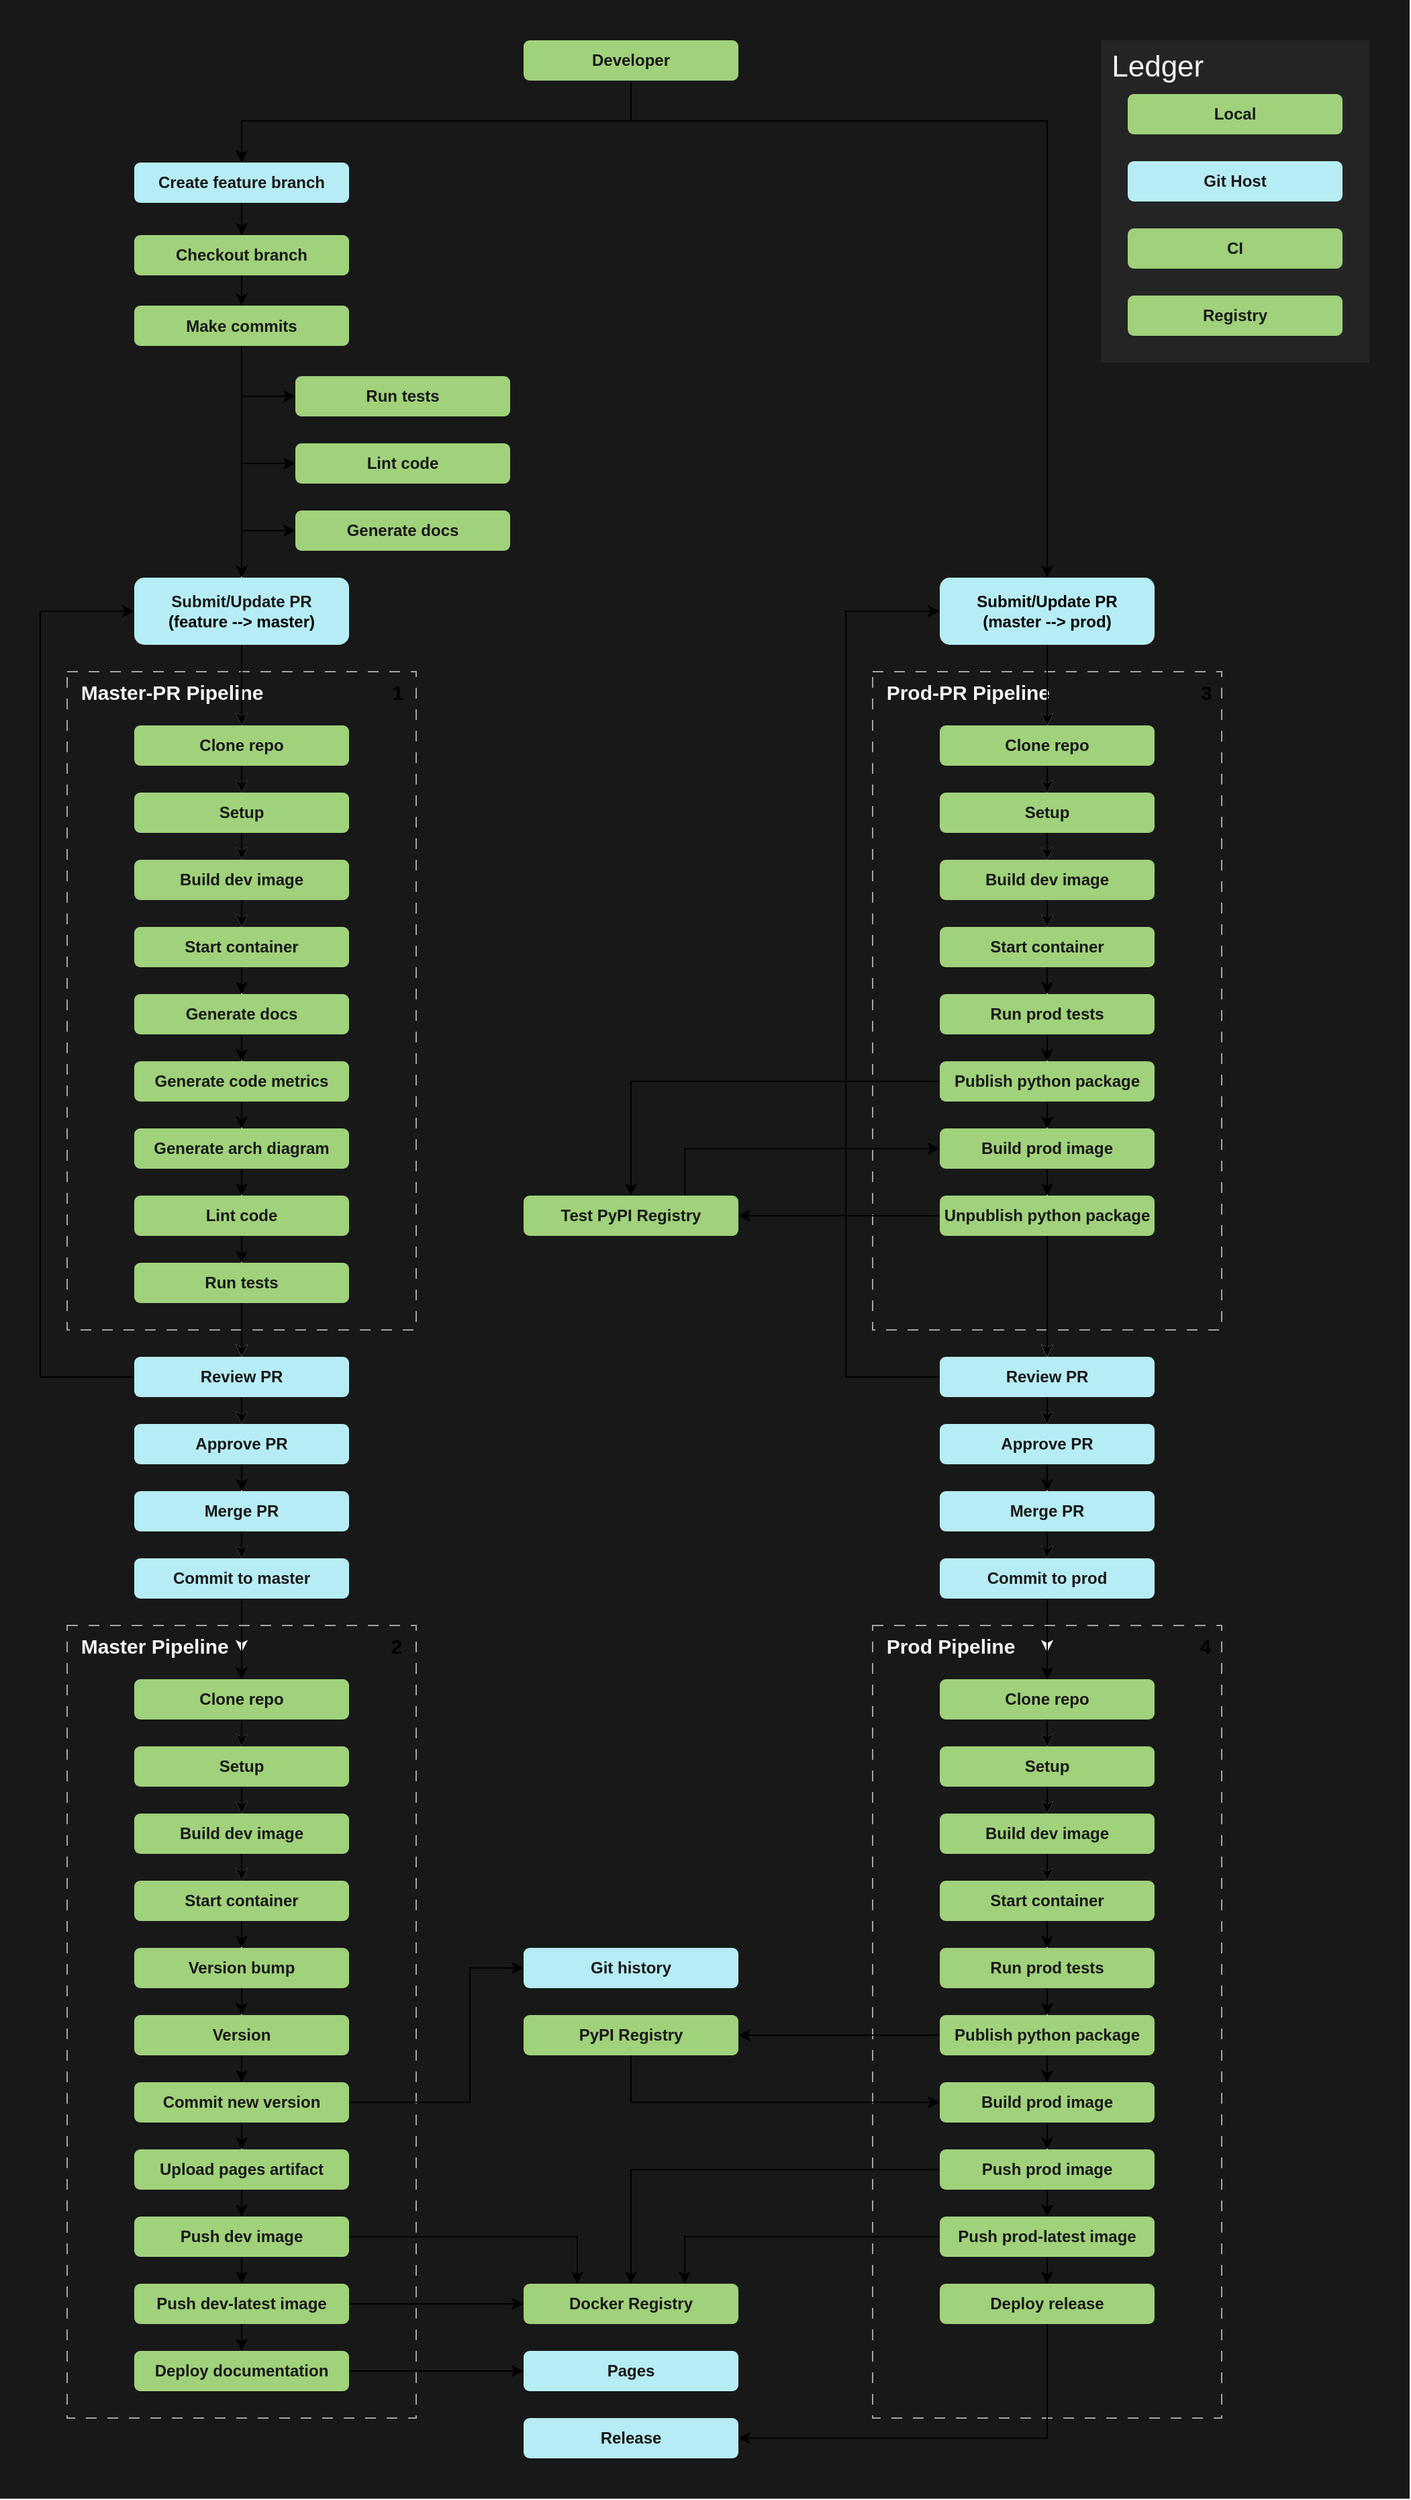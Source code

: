 <mxfile>
    <diagram id="yu_-T-Nv_9ZeTJxV-tZ1" name="CI">
        <mxGraphModel dx="1134" dy="3327" grid="1" gridSize="10" guides="1" tooltips="1" connect="1" arrows="1" fold="1" page="1" pageScale="1" pageWidth="850" pageHeight="1100" math="0" shadow="0">
            <root>
                <mxCell id="0"/>
                <mxCell id="elJny6PjDvqjJBfrdGJf-236" value="bg" style="locked=1;" parent="0"/>
                <mxCell id="elJny6PjDvqjJBfrdGJf-238" value="" style="rounded=0;whiteSpace=wrap;html=1;strokeColor=none;fillColor=light-dark(#181818,#181818);fontColor=#f4f4f4;align=left;verticalAlign=top;" parent="elJny6PjDvqjJBfrdGJf-236" vertex="1">
                    <mxGeometry x="170" y="-1180" width="1050" height="1860" as="geometry"/>
                </mxCell>
                <mxCell id="302" value="&lt;font style=&quot;font-size: 22px;&quot;&gt;&amp;nbsp;Ledger&lt;/font&gt;" style="rounded=0;whiteSpace=wrap;html=1;strokeColor=none;fillColor=light-dark(#242424,#343434);fontColor=light-dark(#F4F4F4,#A4A4A4);align=left;verticalAlign=top;" parent="elJny6PjDvqjJBfrdGJf-236" vertex="1">
                    <mxGeometry x="990" y="-1150" width="200" height="240" as="geometry"/>
                </mxCell>
                <mxCell id="1" value="fg" style="" parent="0"/>
                <mxCell id="304" value="&amp;nbsp; Master-PR Pipeline&amp;nbsp; &amp;nbsp; &amp;nbsp; &amp;nbsp; &amp;nbsp; &amp;nbsp; &amp;nbsp; &amp;nbsp; &amp;nbsp; &amp;nbsp; &amp;nbsp; &amp;nbsp;&lt;font style=&quot;color: light-dark(rgb(0, 0, 0), rgb(244, 244, 244));&quot;&gt;1&lt;/font&gt;" style="rounded=0;whiteSpace=wrap;html=1;fillColor=none;strokeColor=light-dark(#A4A4A4,#93B6E6);fontColor=light-dark(#F4F4F4,#93B6E6);fontStyle=1;dashed=1;dashPattern=8 8;align=left;verticalAlign=top;fontSize=15;" parent="1" vertex="1">
                    <mxGeometry x="220" y="-680" width="260" height="490" as="geometry"/>
                </mxCell>
                <mxCell id="224" style="edgeStyle=none;html=1;entryX=0.5;entryY=0;entryDx=0;entryDy=0;rounded=0;strokeColor=#F4F4F4;" parent="1" target="168" edge="1">
                    <mxGeometry relative="1" as="geometry">
                        <Array as="points">
                            <mxPoint x="350" y="-727"/>
                        </Array>
                        <mxPoint x="350" y="-862.5" as="sourcePoint"/>
                    </mxGeometry>
                </mxCell>
                <mxCell id="240" style="edgeStyle=none;html=1;entryX=0.5;entryY=0;entryDx=0;entryDy=0;strokeColor=#F4F4F4;exitX=0.5;exitY=1;exitDx=0;exitDy=0;" parent="1" source="317" edge="1">
                    <mxGeometry relative="1" as="geometry">
                        <mxPoint x="350" y="-590" as="targetPoint"/>
                    </mxGeometry>
                </mxCell>
                <mxCell id="374" style="edgeStyle=none;html=1;strokeColor=#F4F4F4;" parent="1" source="168" target="317" edge="1">
                    <mxGeometry relative="1" as="geometry"/>
                </mxCell>
                <mxCell id="iWyU8WZVK32kwLWzj7U2-400" style="edgeStyle=none;html=1;entryX=0.5;entryY=0;entryDx=0;entryDy=0;" edge="1" parent="1" source="168" target="317">
                    <mxGeometry relative="1" as="geometry"/>
                </mxCell>
                <mxCell id="168" value="Submit/Update PR&lt;div&gt;&lt;font style=&quot;color: light-dark(rgb(0, 0, 0), rgb(24, 24, 24));&quot;&gt;(feature --&amp;gt; master)&lt;/font&gt;&lt;/div&gt;" style="rounded=1;whiteSpace=wrap;html=1;fillColor=light-dark(#B6ECF3,#B6ECF3);strokeColor=none;fontColor=light-dark(#181818,#181818);fontStyle=1" parent="1" vertex="1">
                    <mxGeometry x="270" y="-750" width="160" height="50" as="geometry"/>
                </mxCell>
                <mxCell id="255" style="edgeStyle=none;rounded=0;html=1;strokeColor=#F4F4F4;exitX=0.5;exitY=1;exitDx=0;exitDy=0;" parent="1" source="376" edge="1">
                    <mxGeometry relative="1" as="geometry">
                        <mxPoint x="350" y="50" as="targetPoint"/>
                    </mxGeometry>
                </mxCell>
                <mxCell id="377" style="edgeStyle=none;html=1;entryX=0.5;entryY=0;entryDx=0;entryDy=0;strokeColor=#f4f4f4;" parent="1" source="169" target="376" edge="1">
                    <mxGeometry relative="1" as="geometry"/>
                </mxCell>
                <mxCell id="169" value="Approve PR" style="rounded=1;whiteSpace=wrap;html=1;fillColor=light-dark(#B6ECF3,#B6ECF3);strokeColor=none;fontColor=light-dark(#181818,#181818);fontStyle=1" parent="1" vertex="1">
                    <mxGeometry x="270" y="-120" width="160" height="30" as="geometry"/>
                </mxCell>
                <mxCell id="319" style="edgeStyle=none;html=1;entryX=0.5;entryY=0;entryDx=0;entryDy=0;strokeColor=#f4f4f4;" parent="1" edge="1">
                    <mxGeometry relative="1" as="geometry">
                        <mxPoint x="350" y="-560" as="sourcePoint"/>
                        <mxPoint x="350" y="-540" as="targetPoint"/>
                    </mxGeometry>
                </mxCell>
                <mxCell id="335" style="edgeStyle=none;rounded=0;html=1;entryX=0.5;entryY=0;entryDx=0;entryDy=0;strokeColor=#f4f4f4;" parent="1" source="iWyU8WZVK32kwLWzj7U2-394" target="219" edge="1">
                    <mxGeometry relative="1" as="geometry">
                        <Array as="points"/>
                        <mxPoint x="530" y="-350" as="sourcePoint"/>
                    </mxGeometry>
                </mxCell>
                <mxCell id="333" style="edgeStyle=none;rounded=0;html=1;entryX=0.5;entryY=0;entryDx=0;entryDy=0;strokeColor=#f4f4f4;" parent="1" target="219" edge="1">
                    <mxGeometry relative="1" as="geometry">
                        <mxPoint x="350" y="-350" as="sourcePoint"/>
                    </mxGeometry>
                </mxCell>
                <mxCell id="222" style="edgeStyle=none;rounded=0;html=1;entryX=0.5;entryY=0;entryDx=0;entryDy=0;fontColor=#f4f4f4;strokeColor=#F4F4F4;exitX=0.5;exitY=1;exitDx=0;exitDy=0;" parent="1" source="219" target="169" edge="1">
                    <mxGeometry relative="1" as="geometry">
                        <mxPoint x="350" y="-40" as="sourcePoint"/>
                    </mxGeometry>
                </mxCell>
                <mxCell id="iWyU8WZVK32kwLWzj7U2-410" style="edgeStyle=none;html=1;" edge="1" parent="1" source="219" target="169">
                    <mxGeometry relative="1" as="geometry"/>
                </mxCell>
                <mxCell id="iWyU8WZVK32kwLWzj7U2-411" style="edgeStyle=none;html=1;entryX=0;entryY=0.5;entryDx=0;entryDy=0;rounded=0;curved=0;" edge="1" parent="1" source="219" target="168">
                    <mxGeometry relative="1" as="geometry">
                        <Array as="points">
                            <mxPoint x="200" y="-155"/>
                            <mxPoint x="200" y="-725"/>
                        </Array>
                    </mxGeometry>
                </mxCell>
                <mxCell id="219" value="Review PR" style="rounded=1;whiteSpace=wrap;html=1;fillColor=light-dark(#B6ECF3,#B6ECF3);strokeColor=none;fontColor=light-dark(#181818,#181818);fontStyle=1" parent="1" vertex="1">
                    <mxGeometry x="270" y="-170" width="160" height="30" as="geometry"/>
                </mxCell>
                <mxCell id="iWyU8WZVK32kwLWzj7U2-401" style="edgeStyle=none;html=1;" edge="1" parent="1" source="317" target="iWyU8WZVK32kwLWzj7U2-389">
                    <mxGeometry relative="1" as="geometry"/>
                </mxCell>
                <mxCell id="317" value="Clone repo" style="rounded=1;whiteSpace=wrap;html=1;fillColor=light-dark(#A0D17B,#A0D17B);strokeColor=none;fontColor=light-dark(#181818,#181818);fontStyle=1" parent="1" vertex="1">
                    <mxGeometry x="270" y="-640" width="160" height="30" as="geometry"/>
                </mxCell>
                <mxCell id="323" style="edgeStyle=none;html=1;entryX=0.5;entryY=0;entryDx=0;entryDy=0;exitX=0.5;exitY=1;exitDx=0;exitDy=0;strokeColor=#f4f4f4;" parent="1" edge="1">
                    <mxGeometry relative="1" as="geometry">
                        <mxPoint x="350" y="-470" as="sourcePoint"/>
                        <mxPoint x="350" y="-430" as="targetPoint"/>
                    </mxGeometry>
                </mxCell>
                <mxCell id="325" style="edgeStyle=none;html=1;entryX=0.5;entryY=0;entryDx=0;entryDy=0;strokeColor=#f4f4f4;" parent="1" edge="1">
                    <mxGeometry relative="1" as="geometry">
                        <mxPoint x="350" y="-510" as="sourcePoint"/>
                        <mxPoint x="350" y="-490" as="targetPoint"/>
                    </mxGeometry>
                </mxCell>
                <mxCell id="329" style="edgeStyle=none;rounded=0;html=1;entryX=0.5;entryY=0;entryDx=0;entryDy=0;strokeColor=#f4f4f4;" parent="1" edge="1">
                    <mxGeometry relative="1" as="geometry">
                        <mxPoint x="350" y="-400" as="sourcePoint"/>
                        <mxPoint x="350" y="-380" as="targetPoint"/>
                    </mxGeometry>
                </mxCell>
                <mxCell id="iWyU8WZVK32kwLWzj7U2-442" style="edgeStyle=none;html=1;" edge="1" parent="1" source="376" target="iWyU8WZVK32kwLWzj7U2-422">
                    <mxGeometry relative="1" as="geometry"/>
                </mxCell>
                <mxCell id="376" value="Commit to master" style="rounded=1;whiteSpace=wrap;html=1;fillColor=light-dark(#B6ECF3,#B6ECF3);strokeColor=none;fontColor=light-dark(#181818,#181818);fontStyle=1" parent="1" vertex="1">
                    <mxGeometry x="270" y="-20" width="160" height="30" as="geometry"/>
                </mxCell>
                <mxCell id="iWyU8WZVK32kwLWzj7U2-402" style="edgeStyle=none;html=1;" edge="1" parent="1" source="iWyU8WZVK32kwLWzj7U2-389" target="iWyU8WZVK32kwLWzj7U2-390">
                    <mxGeometry relative="1" as="geometry"/>
                </mxCell>
                <mxCell id="iWyU8WZVK32kwLWzj7U2-389" value="Setup" style="rounded=1;whiteSpace=wrap;html=1;fillColor=light-dark(#A0D17B,#A0D17B);strokeColor=none;fontColor=light-dark(#181818,#181818);fontStyle=1" vertex="1" parent="1">
                    <mxGeometry x="270" y="-590" width="160" height="30" as="geometry"/>
                </mxCell>
                <mxCell id="iWyU8WZVK32kwLWzj7U2-403" style="edgeStyle=none;html=1;entryX=0.5;entryY=0;entryDx=0;entryDy=0;" edge="1" parent="1" source="iWyU8WZVK32kwLWzj7U2-390" target="iWyU8WZVK32kwLWzj7U2-391">
                    <mxGeometry relative="1" as="geometry"/>
                </mxCell>
                <mxCell id="iWyU8WZVK32kwLWzj7U2-390" value="Build dev image" style="rounded=1;whiteSpace=wrap;html=1;fillColor=light-dark(#A0D17B,#A0D17B);strokeColor=none;fontColor=light-dark(#181818,#181818);fontStyle=1" vertex="1" parent="1">
                    <mxGeometry x="270" y="-540" width="160" height="30" as="geometry"/>
                </mxCell>
                <mxCell id="iWyU8WZVK32kwLWzj7U2-404" style="edgeStyle=none;html=1;entryX=0.5;entryY=0;entryDx=0;entryDy=0;" edge="1" parent="1" source="iWyU8WZVK32kwLWzj7U2-391" target="iWyU8WZVK32kwLWzj7U2-392">
                    <mxGeometry relative="1" as="geometry"/>
                </mxCell>
                <mxCell id="iWyU8WZVK32kwLWzj7U2-391" value="Start container" style="rounded=1;whiteSpace=wrap;html=1;fillColor=light-dark(#A0D17B,#A0D17B);strokeColor=none;fontColor=light-dark(#181818,#181818);fontStyle=1" vertex="1" parent="1">
                    <mxGeometry x="270" y="-490" width="160" height="30" as="geometry"/>
                </mxCell>
                <mxCell id="iWyU8WZVK32kwLWzj7U2-405" style="edgeStyle=none;html=1;entryX=0.5;entryY=0;entryDx=0;entryDy=0;" edge="1" parent="1" source="iWyU8WZVK32kwLWzj7U2-392" target="iWyU8WZVK32kwLWzj7U2-393">
                    <mxGeometry relative="1" as="geometry"/>
                </mxCell>
                <mxCell id="iWyU8WZVK32kwLWzj7U2-392" value="Generate docs" style="rounded=1;whiteSpace=wrap;html=1;fillColor=light-dark(#A0D17B,#A0D17B);strokeColor=none;fontColor=light-dark(#181818,#181818);fontStyle=1" vertex="1" parent="1">
                    <mxGeometry x="270" y="-440" width="160" height="30" as="geometry"/>
                </mxCell>
                <mxCell id="iWyU8WZVK32kwLWzj7U2-406" style="edgeStyle=none;html=1;" edge="1" parent="1" source="iWyU8WZVK32kwLWzj7U2-393" target="iWyU8WZVK32kwLWzj7U2-394">
                    <mxGeometry relative="1" as="geometry"/>
                </mxCell>
                <mxCell id="iWyU8WZVK32kwLWzj7U2-393" value="Generate code metrics" style="rounded=1;whiteSpace=wrap;html=1;fillColor=light-dark(#A0D17B,#A0D17B);strokeColor=none;fontColor=light-dark(#181818,#181818);fontStyle=1" vertex="1" parent="1">
                    <mxGeometry x="270" y="-390" width="160" height="30" as="geometry"/>
                </mxCell>
                <mxCell id="iWyU8WZVK32kwLWzj7U2-395" value="" style="edgeStyle=none;rounded=0;html=1;entryX=0.5;entryY=0;entryDx=0;entryDy=0;strokeColor=#f4f4f4;" edge="1" parent="1" source="iWyU8WZVK32kwLWzj7U2-396" target="iWyU8WZVK32kwLWzj7U2-394">
                    <mxGeometry relative="1" as="geometry">
                        <Array as="points">
                            <mxPoint x="350" y="-330"/>
                        </Array>
                        <mxPoint x="530" y="-350" as="sourcePoint"/>
                        <mxPoint x="350" y="-280" as="targetPoint"/>
                    </mxGeometry>
                </mxCell>
                <mxCell id="iWyU8WZVK32kwLWzj7U2-407" style="edgeStyle=none;html=1;" edge="1" parent="1" source="iWyU8WZVK32kwLWzj7U2-394" target="iWyU8WZVK32kwLWzj7U2-396">
                    <mxGeometry relative="1" as="geometry"/>
                </mxCell>
                <mxCell id="iWyU8WZVK32kwLWzj7U2-394" value="Generate arch diagram" style="rounded=1;whiteSpace=wrap;html=1;fillColor=light-dark(#A0D17B,#A0D17B);strokeColor=none;fontColor=light-dark(#181818,#181818);fontStyle=1" vertex="1" parent="1">
                    <mxGeometry x="270" y="-340" width="160" height="30" as="geometry"/>
                </mxCell>
                <mxCell id="iWyU8WZVK32kwLWzj7U2-408" style="edgeStyle=none;html=1;" edge="1" parent="1" source="iWyU8WZVK32kwLWzj7U2-396" target="iWyU8WZVK32kwLWzj7U2-399">
                    <mxGeometry relative="1" as="geometry"/>
                </mxCell>
                <mxCell id="iWyU8WZVK32kwLWzj7U2-396" value="Lint code" style="rounded=1;whiteSpace=wrap;html=1;fillColor=light-dark(#A0D17B,#A0D17B);strokeColor=none;fontColor=light-dark(#181818,#181818);fontStyle=1" vertex="1" parent="1">
                    <mxGeometry x="270" y="-290" width="160" height="30" as="geometry"/>
                </mxCell>
                <mxCell id="iWyU8WZVK32kwLWzj7U2-409" style="edgeStyle=none;html=1;entryX=0.5;entryY=0;entryDx=0;entryDy=0;" edge="1" parent="1" source="iWyU8WZVK32kwLWzj7U2-399" target="219">
                    <mxGeometry relative="1" as="geometry"/>
                </mxCell>
                <mxCell id="iWyU8WZVK32kwLWzj7U2-399" value="Run tests" style="rounded=1;whiteSpace=wrap;html=1;fillColor=light-dark(#A0D17B,#A0D17B);strokeColor=none;fontColor=light-dark(#181818,#181818);fontStyle=1" vertex="1" parent="1">
                    <mxGeometry x="270" y="-240" width="160" height="30" as="geometry"/>
                </mxCell>
                <mxCell id="iWyU8WZVK32kwLWzj7U2-417" style="edgeStyle=none;html=1;" edge="1" parent="1" source="iWyU8WZVK32kwLWzj7U2-415" target="376">
                    <mxGeometry relative="1" as="geometry"/>
                </mxCell>
                <mxCell id="iWyU8WZVK32kwLWzj7U2-415" value="Merge PR" style="rounded=1;whiteSpace=wrap;html=1;fillColor=light-dark(#B6ECF3,#B6ECF3);strokeColor=none;fontColor=light-dark(#181818,#181818);fontStyle=1" vertex="1" parent="1">
                    <mxGeometry x="270" y="-70" width="160" height="30" as="geometry"/>
                </mxCell>
                <mxCell id="iWyU8WZVK32kwLWzj7U2-416" style="edgeStyle=none;html=1;" edge="1" parent="1" source="169">
                    <mxGeometry relative="1" as="geometry">
                        <mxPoint x="350" y="-70" as="targetPoint"/>
                    </mxGeometry>
                </mxCell>
                <mxCell id="iWyU8WZVK32kwLWzj7U2-418" value="&amp;nbsp; Master Pipeline&amp;nbsp; &amp;nbsp; &amp;nbsp; &amp;nbsp; &amp;nbsp; &amp;nbsp; &amp;nbsp; &amp;nbsp; &amp;nbsp; &amp;nbsp; &amp;nbsp; &amp;nbsp; &amp;nbsp; &amp;nbsp; &amp;nbsp;&lt;font style=&quot;color: light-dark(rgb(0, 0, 0), rgb(244, 244, 244));&quot;&gt;2&lt;/font&gt;" style="rounded=0;whiteSpace=wrap;html=1;fillColor=none;strokeColor=light-dark(#A4A4A4,#93B6E6);fontColor=light-dark(#F4F4F4,#93B6E6);fontStyle=1;dashed=1;dashPattern=8 8;align=left;verticalAlign=top;fontSize=15;" vertex="1" parent="1">
                    <mxGeometry x="220" y="30" width="260" height="590" as="geometry"/>
                </mxCell>
                <mxCell id="iWyU8WZVK32kwLWzj7U2-419" style="edgeStyle=none;html=1;entryX=0.5;entryY=0;entryDx=0;entryDy=0;strokeColor=#F4F4F4;exitX=0.5;exitY=1;exitDx=0;exitDy=0;" edge="1" parent="1" source="iWyU8WZVK32kwLWzj7U2-422">
                    <mxGeometry relative="1" as="geometry">
                        <mxPoint x="350" y="120" as="targetPoint"/>
                    </mxGeometry>
                </mxCell>
                <mxCell id="iWyU8WZVK32kwLWzj7U2-420" style="edgeStyle=none;html=1;entryX=0.5;entryY=0;entryDx=0;entryDy=0;strokeColor=#f4f4f4;" edge="1" parent="1">
                    <mxGeometry relative="1" as="geometry">
                        <mxPoint x="350" y="150" as="sourcePoint"/>
                        <mxPoint x="350" y="170" as="targetPoint"/>
                    </mxGeometry>
                </mxCell>
                <mxCell id="iWyU8WZVK32kwLWzj7U2-421" style="edgeStyle=none;html=1;" edge="1" parent="1" source="iWyU8WZVK32kwLWzj7U2-422" target="iWyU8WZVK32kwLWzj7U2-427">
                    <mxGeometry relative="1" as="geometry"/>
                </mxCell>
                <mxCell id="iWyU8WZVK32kwLWzj7U2-422" value="Clone repo" style="rounded=1;whiteSpace=wrap;html=1;fillColor=light-dark(#A0D17B,#A0D17B);strokeColor=none;fontColor=light-dark(#181818,#181818);fontStyle=1" vertex="1" parent="1">
                    <mxGeometry x="270" y="70" width="160" height="30" as="geometry"/>
                </mxCell>
                <mxCell id="iWyU8WZVK32kwLWzj7U2-423" style="edgeStyle=none;html=1;entryX=0.5;entryY=0;entryDx=0;entryDy=0;exitX=0.5;exitY=1;exitDx=0;exitDy=0;strokeColor=#f4f4f4;" edge="1" parent="1">
                    <mxGeometry relative="1" as="geometry">
                        <mxPoint x="350" y="240" as="sourcePoint"/>
                        <mxPoint x="350" y="280" as="targetPoint"/>
                    </mxGeometry>
                </mxCell>
                <mxCell id="iWyU8WZVK32kwLWzj7U2-424" style="edgeStyle=none;html=1;entryX=0.5;entryY=0;entryDx=0;entryDy=0;strokeColor=#f4f4f4;" edge="1" parent="1">
                    <mxGeometry relative="1" as="geometry">
                        <mxPoint x="350" y="200" as="sourcePoint"/>
                        <mxPoint x="350" y="220" as="targetPoint"/>
                    </mxGeometry>
                </mxCell>
                <mxCell id="iWyU8WZVK32kwLWzj7U2-425" style="edgeStyle=none;rounded=0;html=1;entryX=0.5;entryY=0;entryDx=0;entryDy=0;strokeColor=#f4f4f4;" edge="1" parent="1">
                    <mxGeometry relative="1" as="geometry">
                        <mxPoint x="350" y="310" as="sourcePoint"/>
                        <mxPoint x="350" y="330" as="targetPoint"/>
                    </mxGeometry>
                </mxCell>
                <mxCell id="iWyU8WZVK32kwLWzj7U2-426" style="edgeStyle=none;html=1;" edge="1" parent="1" source="iWyU8WZVK32kwLWzj7U2-427" target="iWyU8WZVK32kwLWzj7U2-429">
                    <mxGeometry relative="1" as="geometry"/>
                </mxCell>
                <mxCell id="iWyU8WZVK32kwLWzj7U2-427" value="Setup" style="rounded=1;whiteSpace=wrap;html=1;fillColor=light-dark(#A0D17B,#A0D17B);strokeColor=none;fontColor=light-dark(#181818,#181818);fontStyle=1" vertex="1" parent="1">
                    <mxGeometry x="270" y="120" width="160" height="30" as="geometry"/>
                </mxCell>
                <mxCell id="iWyU8WZVK32kwLWzj7U2-428" style="edgeStyle=none;html=1;entryX=0.5;entryY=0;entryDx=0;entryDy=0;" edge="1" parent="1" source="iWyU8WZVK32kwLWzj7U2-429" target="iWyU8WZVK32kwLWzj7U2-431">
                    <mxGeometry relative="1" as="geometry"/>
                </mxCell>
                <mxCell id="iWyU8WZVK32kwLWzj7U2-429" value="Build dev image" style="rounded=1;whiteSpace=wrap;html=1;fillColor=light-dark(#A0D17B,#A0D17B);strokeColor=none;fontColor=light-dark(#181818,#181818);fontStyle=1" vertex="1" parent="1">
                    <mxGeometry x="270" y="170" width="160" height="30" as="geometry"/>
                </mxCell>
                <mxCell id="iWyU8WZVK32kwLWzj7U2-430" style="edgeStyle=none;html=1;entryX=0.5;entryY=0;entryDx=0;entryDy=0;" edge="1" parent="1" source="iWyU8WZVK32kwLWzj7U2-431" target="iWyU8WZVK32kwLWzj7U2-433">
                    <mxGeometry relative="1" as="geometry"/>
                </mxCell>
                <mxCell id="iWyU8WZVK32kwLWzj7U2-431" value="Start container" style="rounded=1;whiteSpace=wrap;html=1;fillColor=light-dark(#A0D17B,#A0D17B);strokeColor=none;fontColor=light-dark(#181818,#181818);fontStyle=1" vertex="1" parent="1">
                    <mxGeometry x="270" y="220" width="160" height="30" as="geometry"/>
                </mxCell>
                <mxCell id="iWyU8WZVK32kwLWzj7U2-432" style="edgeStyle=none;html=1;entryX=0.5;entryY=0;entryDx=0;entryDy=0;" edge="1" parent="1" source="iWyU8WZVK32kwLWzj7U2-433" target="iWyU8WZVK32kwLWzj7U2-435">
                    <mxGeometry relative="1" as="geometry"/>
                </mxCell>
                <mxCell id="iWyU8WZVK32kwLWzj7U2-433" value="Version bump" style="rounded=1;whiteSpace=wrap;html=1;fillColor=light-dark(#A0D17B,#A0D17B);strokeColor=none;fontColor=light-dark(#181818,#181818);fontStyle=1" vertex="1" parent="1">
                    <mxGeometry x="270" y="270" width="160" height="30" as="geometry"/>
                </mxCell>
                <mxCell id="iWyU8WZVK32kwLWzj7U2-434" style="edgeStyle=none;html=1;" edge="1" parent="1" source="iWyU8WZVK32kwLWzj7U2-435" target="iWyU8WZVK32kwLWzj7U2-438">
                    <mxGeometry relative="1" as="geometry"/>
                </mxCell>
                <mxCell id="iWyU8WZVK32kwLWzj7U2-435" value="Version" style="rounded=1;whiteSpace=wrap;html=1;fillColor=light-dark(#A0D17B,#A0D17B);strokeColor=none;fontColor=light-dark(#181818,#181818);fontStyle=1" vertex="1" parent="1">
                    <mxGeometry x="270" y="320" width="160" height="30" as="geometry"/>
                </mxCell>
                <mxCell id="iWyU8WZVK32kwLWzj7U2-436" value="" style="edgeStyle=none;rounded=0;html=1;entryX=0.5;entryY=0;entryDx=0;entryDy=0;strokeColor=#f4f4f4;" edge="1" parent="1" source="iWyU8WZVK32kwLWzj7U2-440" target="iWyU8WZVK32kwLWzj7U2-438">
                    <mxGeometry relative="1" as="geometry">
                        <Array as="points">
                            <mxPoint x="350" y="380"/>
                        </Array>
                        <mxPoint x="530" y="360" as="sourcePoint"/>
                        <mxPoint x="350" y="430" as="targetPoint"/>
                    </mxGeometry>
                </mxCell>
                <mxCell id="iWyU8WZVK32kwLWzj7U2-437" style="edgeStyle=none;html=1;" edge="1" parent="1" source="iWyU8WZVK32kwLWzj7U2-438" target="iWyU8WZVK32kwLWzj7U2-440">
                    <mxGeometry relative="1" as="geometry"/>
                </mxCell>
                <mxCell id="iWyU8WZVK32kwLWzj7U2-557" style="edgeStyle=none;html=1;entryX=0;entryY=0.5;entryDx=0;entryDy=0;rounded=0;curved=0;strokeColor=light-dark(#000000,#EBB483);" edge="1" parent="1" source="iWyU8WZVK32kwLWzj7U2-438" target="iWyU8WZVK32kwLWzj7U2-556">
                    <mxGeometry relative="1" as="geometry">
                        <Array as="points">
                            <mxPoint x="520" y="385"/>
                            <mxPoint x="520" y="285"/>
                        </Array>
                    </mxGeometry>
                </mxCell>
                <mxCell id="iWyU8WZVK32kwLWzj7U2-438" value="Commit new version" style="rounded=1;whiteSpace=wrap;html=1;fillColor=light-dark(#A0D17B,#A0D17B);strokeColor=none;fontColor=light-dark(#181818,#181818);fontStyle=1" vertex="1" parent="1">
                    <mxGeometry x="270" y="370" width="160" height="30" as="geometry"/>
                </mxCell>
                <mxCell id="iWyU8WZVK32kwLWzj7U2-439" style="edgeStyle=none;html=1;" edge="1" parent="1" source="iWyU8WZVK32kwLWzj7U2-440" target="iWyU8WZVK32kwLWzj7U2-441">
                    <mxGeometry relative="1" as="geometry"/>
                </mxCell>
                <mxCell id="iWyU8WZVK32kwLWzj7U2-440" value="Upload pages artifact" style="rounded=1;whiteSpace=wrap;html=1;fillColor=light-dark(#A0D17B,#A0D17B);strokeColor=none;fontColor=light-dark(#181818,#181818);fontStyle=1" vertex="1" parent="1">
                    <mxGeometry x="270" y="420" width="160" height="30" as="geometry"/>
                </mxCell>
                <mxCell id="iWyU8WZVK32kwLWzj7U2-445" style="edgeStyle=none;html=1;entryX=0.5;entryY=0;entryDx=0;entryDy=0;" edge="1" parent="1" source="iWyU8WZVK32kwLWzj7U2-441" target="iWyU8WZVK32kwLWzj7U2-443">
                    <mxGeometry relative="1" as="geometry"/>
                </mxCell>
                <mxCell id="iWyU8WZVK32kwLWzj7U2-450" style="edgeStyle=none;html=1;entryX=0.25;entryY=0;entryDx=0;entryDy=0;rounded=0;curved=0;strokeColor=light-dark(#000000,#EBB483);" edge="1" parent="1" source="iWyU8WZVK32kwLWzj7U2-441" target="iWyU8WZVK32kwLWzj7U2-447">
                    <mxGeometry relative="1" as="geometry">
                        <Array as="points">
                            <mxPoint x="600" y="485"/>
                        </Array>
                    </mxGeometry>
                </mxCell>
                <mxCell id="iWyU8WZVK32kwLWzj7U2-441" value="Push dev image" style="rounded=1;whiteSpace=wrap;html=1;fillColor=light-dark(#A0D17B,#A0D17B);strokeColor=none;fontColor=light-dark(#181818,#181818);fontStyle=1" vertex="1" parent="1">
                    <mxGeometry x="270" y="470" width="160" height="30" as="geometry"/>
                </mxCell>
                <mxCell id="iWyU8WZVK32kwLWzj7U2-446" style="edgeStyle=none;html=1;entryX=0.5;entryY=0;entryDx=0;entryDy=0;" edge="1" parent="1" source="iWyU8WZVK32kwLWzj7U2-443" target="iWyU8WZVK32kwLWzj7U2-444">
                    <mxGeometry relative="1" as="geometry"/>
                </mxCell>
                <mxCell id="iWyU8WZVK32kwLWzj7U2-449" style="edgeStyle=none;html=1;entryX=0;entryY=0.5;entryDx=0;entryDy=0;strokeColor=light-dark(#000000,#EBB483);" edge="1" parent="1" source="iWyU8WZVK32kwLWzj7U2-443" target="iWyU8WZVK32kwLWzj7U2-447">
                    <mxGeometry relative="1" as="geometry"/>
                </mxCell>
                <mxCell id="iWyU8WZVK32kwLWzj7U2-443" value="Push dev-latest image" style="rounded=1;whiteSpace=wrap;html=1;fillColor=light-dark(#A0D17B,#A0D17B);strokeColor=none;fontColor=light-dark(#181818,#181818);fontStyle=1" vertex="1" parent="1">
                    <mxGeometry x="270" y="520" width="160" height="30" as="geometry"/>
                </mxCell>
                <mxCell id="iWyU8WZVK32kwLWzj7U2-452" style="edgeStyle=none;html=1;strokeColor=light-dark(#000000,#EBB483);" edge="1" parent="1" source="iWyU8WZVK32kwLWzj7U2-444" target="iWyU8WZVK32kwLWzj7U2-451">
                    <mxGeometry relative="1" as="geometry"/>
                </mxCell>
                <mxCell id="iWyU8WZVK32kwLWzj7U2-444" value="Deploy documentation" style="rounded=1;whiteSpace=wrap;html=1;fillColor=light-dark(#A0D17B,#A0D17B);strokeColor=none;fontColor=light-dark(#181818,#181818);fontStyle=1" vertex="1" parent="1">
                    <mxGeometry x="270" y="570" width="160" height="30" as="geometry"/>
                </mxCell>
                <mxCell id="iWyU8WZVK32kwLWzj7U2-447" value="Docker Registry" style="rounded=1;whiteSpace=wrap;html=1;fillColor=light-dark(#A0D17B,#EBB483);strokeColor=none;fontColor=light-dark(#181818,#181818);fontStyle=1" vertex="1" parent="1">
                    <mxGeometry x="560" y="520" width="160" height="30" as="geometry"/>
                </mxCell>
                <mxCell id="iWyU8WZVK32kwLWzj7U2-451" value="Pages" style="rounded=1;whiteSpace=wrap;html=1;fillColor=light-dark(#B6ECF3,#B6ECF3);strokeColor=none;fontColor=light-dark(#181818,#181818);fontStyle=1" vertex="1" parent="1">
                    <mxGeometry x="560" y="570" width="160" height="30" as="geometry"/>
                </mxCell>
                <mxCell id="iWyU8WZVK32kwLWzj7U2-453" value="&amp;nbsp; Prod-PR Pipeline&amp;nbsp; &amp;nbsp; &amp;nbsp; &amp;nbsp; &amp;nbsp; &amp;nbsp; &amp;nbsp; &amp;nbsp; &amp;nbsp; &amp;nbsp; &amp;nbsp; &amp;nbsp; &amp;nbsp; &amp;nbsp;&lt;font style=&quot;color: light-dark(rgb(0, 0, 0), rgb(244, 244, 244));&quot;&gt;3&lt;/font&gt;" style="rounded=0;whiteSpace=wrap;html=1;fillColor=none;strokeColor=light-dark(#A4A4A4,#DE958E);fontColor=light-dark(#F4F4F4,#DE958E);fontStyle=1;dashed=1;dashPattern=8 8;align=left;verticalAlign=top;fontSize=15;" vertex="1" parent="1">
                    <mxGeometry x="820" y="-680" width="260" height="490" as="geometry"/>
                </mxCell>
                <mxCell id="iWyU8WZVK32kwLWzj7U2-454" style="edgeStyle=none;html=1;entryX=0.5;entryY=0;entryDx=0;entryDy=0;strokeColor=#F4F4F4;exitX=0.5;exitY=1;exitDx=0;exitDy=0;" edge="1" parent="1" source="iWyU8WZVK32kwLWzj7U2-469">
                    <mxGeometry relative="1" as="geometry">
                        <mxPoint x="950" y="-590" as="targetPoint"/>
                    </mxGeometry>
                </mxCell>
                <mxCell id="iWyU8WZVK32kwLWzj7U2-455" style="edgeStyle=none;html=1;strokeColor=#F4F4F4;" edge="1" parent="1" source="iWyU8WZVK32kwLWzj7U2-457" target="iWyU8WZVK32kwLWzj7U2-469">
                    <mxGeometry relative="1" as="geometry"/>
                </mxCell>
                <mxCell id="iWyU8WZVK32kwLWzj7U2-456" style="edgeStyle=none;html=1;entryX=0.5;entryY=0;entryDx=0;entryDy=0;" edge="1" parent="1" source="iWyU8WZVK32kwLWzj7U2-457" target="iWyU8WZVK32kwLWzj7U2-469">
                    <mxGeometry relative="1" as="geometry"/>
                </mxCell>
                <mxCell id="iWyU8WZVK32kwLWzj7U2-457" value="&lt;span style=&quot;&quot;&gt;&lt;font style=&quot;color: light-dark(rgb(0, 0, 0), rgb(24, 24, 24));&quot;&gt;Submit/Update PR&lt;/font&gt;&lt;/span&gt;&lt;div&gt;&lt;font style=&quot;color: light-dark(rgb(0, 0, 0), rgb(24, 24, 24));&quot;&gt;(master --&amp;gt; prod)&lt;/font&gt;&lt;/div&gt;" style="rounded=1;whiteSpace=wrap;html=1;fillColor=light-dark(#B6ECF3,#B6ECF3);strokeColor=none;fontColor=light-dark(#181818,#181818);fontStyle=1" vertex="1" parent="1">
                    <mxGeometry x="870" y="-750" width="160" height="50" as="geometry"/>
                </mxCell>
                <mxCell id="iWyU8WZVK32kwLWzj7U2-458" style="edgeStyle=none;rounded=0;html=1;strokeColor=#F4F4F4;exitX=0.5;exitY=1;exitDx=0;exitDy=0;" edge="1" parent="1" source="iWyU8WZVK32kwLWzj7U2-474">
                    <mxGeometry relative="1" as="geometry">
                        <mxPoint x="950" y="50" as="targetPoint"/>
                    </mxGeometry>
                </mxCell>
                <mxCell id="iWyU8WZVK32kwLWzj7U2-459" style="edgeStyle=none;html=1;entryX=0.5;entryY=0;entryDx=0;entryDy=0;strokeColor=#f4f4f4;" edge="1" parent="1" source="iWyU8WZVK32kwLWzj7U2-460" target="iWyU8WZVK32kwLWzj7U2-474">
                    <mxGeometry relative="1" as="geometry"/>
                </mxCell>
                <mxCell id="iWyU8WZVK32kwLWzj7U2-460" value="Approve PR" style="rounded=1;whiteSpace=wrap;html=1;fillColor=light-dark(#B6ECF3,#B6ECF3);strokeColor=none;fontColor=light-dark(#181818,#181818);fontStyle=1" vertex="1" parent="1">
                    <mxGeometry x="870" y="-120" width="160" height="30" as="geometry"/>
                </mxCell>
                <mxCell id="iWyU8WZVK32kwLWzj7U2-461" style="edgeStyle=none;html=1;entryX=0.5;entryY=0;entryDx=0;entryDy=0;strokeColor=#f4f4f4;" edge="1" parent="1">
                    <mxGeometry relative="1" as="geometry">
                        <mxPoint x="950" y="-560" as="sourcePoint"/>
                        <mxPoint x="950" y="-540" as="targetPoint"/>
                    </mxGeometry>
                </mxCell>
                <mxCell id="iWyU8WZVK32kwLWzj7U2-462" style="edgeStyle=none;rounded=0;html=1;entryX=0.5;entryY=0;entryDx=0;entryDy=0;strokeColor=#f4f4f4;" edge="1" parent="1" source="iWyU8WZVK32kwLWzj7U2-487" target="iWyU8WZVK32kwLWzj7U2-467">
                    <mxGeometry relative="1" as="geometry">
                        <Array as="points"/>
                        <mxPoint x="1130" y="-350" as="sourcePoint"/>
                    </mxGeometry>
                </mxCell>
                <mxCell id="iWyU8WZVK32kwLWzj7U2-463" style="edgeStyle=none;rounded=0;html=1;entryX=0.5;entryY=0;entryDx=0;entryDy=0;strokeColor=#f4f4f4;" edge="1" parent="1" target="iWyU8WZVK32kwLWzj7U2-467">
                    <mxGeometry relative="1" as="geometry">
                        <mxPoint x="950" y="-350" as="sourcePoint"/>
                    </mxGeometry>
                </mxCell>
                <mxCell id="iWyU8WZVK32kwLWzj7U2-464" style="edgeStyle=none;rounded=0;html=1;entryX=0.5;entryY=0;entryDx=0;entryDy=0;fontColor=#f4f4f4;strokeColor=#F4F4F4;exitX=0.5;exitY=1;exitDx=0;exitDy=0;" edge="1" parent="1" source="iWyU8WZVK32kwLWzj7U2-467" target="iWyU8WZVK32kwLWzj7U2-460">
                    <mxGeometry relative="1" as="geometry">
                        <mxPoint x="950" y="-40" as="sourcePoint"/>
                    </mxGeometry>
                </mxCell>
                <mxCell id="iWyU8WZVK32kwLWzj7U2-465" style="edgeStyle=none;html=1;" edge="1" parent="1" source="iWyU8WZVK32kwLWzj7U2-467" target="iWyU8WZVK32kwLWzj7U2-460">
                    <mxGeometry relative="1" as="geometry"/>
                </mxCell>
                <mxCell id="iWyU8WZVK32kwLWzj7U2-466" style="edgeStyle=none;html=1;entryX=0;entryY=0.5;entryDx=0;entryDy=0;rounded=0;curved=0;" edge="1" parent="1" source="iWyU8WZVK32kwLWzj7U2-467" target="iWyU8WZVK32kwLWzj7U2-457">
                    <mxGeometry relative="1" as="geometry">
                        <Array as="points">
                            <mxPoint x="800" y="-155"/>
                            <mxPoint x="800" y="-725"/>
                        </Array>
                    </mxGeometry>
                </mxCell>
                <mxCell id="iWyU8WZVK32kwLWzj7U2-467" value="Review PR" style="rounded=1;whiteSpace=wrap;html=1;fillColor=light-dark(#B6ECF3,#B6ECF3);strokeColor=none;fontColor=light-dark(#181818,#181818);fontStyle=1" vertex="1" parent="1">
                    <mxGeometry x="870" y="-170" width="160" height="30" as="geometry"/>
                </mxCell>
                <mxCell id="iWyU8WZVK32kwLWzj7U2-468" style="edgeStyle=none;html=1;" edge="1" parent="1" source="iWyU8WZVK32kwLWzj7U2-469" target="iWyU8WZVK32kwLWzj7U2-476">
                    <mxGeometry relative="1" as="geometry"/>
                </mxCell>
                <mxCell id="iWyU8WZVK32kwLWzj7U2-469" value="Clone repo" style="rounded=1;whiteSpace=wrap;html=1;fillColor=light-dark(#A0D17B,#A0D17B);strokeColor=none;fontColor=light-dark(#181818,#181818);fontStyle=1" vertex="1" parent="1">
                    <mxGeometry x="870" y="-640" width="160" height="30" as="geometry"/>
                </mxCell>
                <mxCell id="iWyU8WZVK32kwLWzj7U2-470" style="edgeStyle=none;html=1;entryX=0.5;entryY=0;entryDx=0;entryDy=0;exitX=0.5;exitY=1;exitDx=0;exitDy=0;strokeColor=#f4f4f4;" edge="1" parent="1">
                    <mxGeometry relative="1" as="geometry">
                        <mxPoint x="950" y="-470" as="sourcePoint"/>
                        <mxPoint x="950" y="-430" as="targetPoint"/>
                    </mxGeometry>
                </mxCell>
                <mxCell id="iWyU8WZVK32kwLWzj7U2-471" style="edgeStyle=none;html=1;entryX=0.5;entryY=0;entryDx=0;entryDy=0;strokeColor=#f4f4f4;" edge="1" parent="1">
                    <mxGeometry relative="1" as="geometry">
                        <mxPoint x="950" y="-510" as="sourcePoint"/>
                        <mxPoint x="950" y="-490" as="targetPoint"/>
                    </mxGeometry>
                </mxCell>
                <mxCell id="iWyU8WZVK32kwLWzj7U2-472" style="edgeStyle=none;rounded=0;html=1;entryX=0.5;entryY=0;entryDx=0;entryDy=0;strokeColor=#f4f4f4;" edge="1" parent="1">
                    <mxGeometry relative="1" as="geometry">
                        <mxPoint x="950" y="-400" as="sourcePoint"/>
                        <mxPoint x="950" y="-380" as="targetPoint"/>
                    </mxGeometry>
                </mxCell>
                <mxCell id="iWyU8WZVK32kwLWzj7U2-473" style="edgeStyle=none;html=1;" edge="1" parent="1" source="iWyU8WZVK32kwLWzj7U2-474" target="iWyU8WZVK32kwLWzj7U2-499">
                    <mxGeometry relative="1" as="geometry"/>
                </mxCell>
                <mxCell id="iWyU8WZVK32kwLWzj7U2-474" value="Commit to prod" style="rounded=1;whiteSpace=wrap;html=1;fillColor=light-dark(#B6ECF3,#B6ECF3);strokeColor=none;fontColor=light-dark(#181818,#181818);fontStyle=1" vertex="1" parent="1">
                    <mxGeometry x="870" y="-20" width="160" height="30" as="geometry"/>
                </mxCell>
                <mxCell id="iWyU8WZVK32kwLWzj7U2-475" style="edgeStyle=none;html=1;" edge="1" parent="1" source="iWyU8WZVK32kwLWzj7U2-476" target="iWyU8WZVK32kwLWzj7U2-478">
                    <mxGeometry relative="1" as="geometry"/>
                </mxCell>
                <mxCell id="iWyU8WZVK32kwLWzj7U2-476" value="Setup" style="rounded=1;whiteSpace=wrap;html=1;fillColor=light-dark(#A0D17B,#A0D17B);strokeColor=none;fontColor=light-dark(#181818,#181818);fontStyle=1" vertex="1" parent="1">
                    <mxGeometry x="870" y="-590" width="160" height="30" as="geometry"/>
                </mxCell>
                <mxCell id="iWyU8WZVK32kwLWzj7U2-477" style="edgeStyle=none;html=1;entryX=0.5;entryY=0;entryDx=0;entryDy=0;" edge="1" parent="1" source="iWyU8WZVK32kwLWzj7U2-478" target="iWyU8WZVK32kwLWzj7U2-480">
                    <mxGeometry relative="1" as="geometry"/>
                </mxCell>
                <mxCell id="iWyU8WZVK32kwLWzj7U2-478" value="Build dev image" style="rounded=1;whiteSpace=wrap;html=1;fillColor=light-dark(#A0D17B,#A0D17B);strokeColor=none;fontColor=light-dark(#181818,#181818);fontStyle=1" vertex="1" parent="1">
                    <mxGeometry x="870" y="-540" width="160" height="30" as="geometry"/>
                </mxCell>
                <mxCell id="iWyU8WZVK32kwLWzj7U2-479" style="edgeStyle=none;html=1;entryX=0.5;entryY=0;entryDx=0;entryDy=0;" edge="1" parent="1" source="iWyU8WZVK32kwLWzj7U2-480" target="iWyU8WZVK32kwLWzj7U2-482">
                    <mxGeometry relative="1" as="geometry"/>
                </mxCell>
                <mxCell id="iWyU8WZVK32kwLWzj7U2-480" value="Start container" style="rounded=1;whiteSpace=wrap;html=1;fillColor=light-dark(#A0D17B,#A0D17B);strokeColor=none;fontColor=light-dark(#181818,#181818);fontStyle=1" vertex="1" parent="1">
                    <mxGeometry x="870" y="-490" width="160" height="30" as="geometry"/>
                </mxCell>
                <mxCell id="iWyU8WZVK32kwLWzj7U2-481" style="edgeStyle=none;html=1;entryX=0.5;entryY=0;entryDx=0;entryDy=0;" edge="1" parent="1" source="iWyU8WZVK32kwLWzj7U2-482" target="iWyU8WZVK32kwLWzj7U2-484">
                    <mxGeometry relative="1" as="geometry"/>
                </mxCell>
                <mxCell id="iWyU8WZVK32kwLWzj7U2-482" value="Run prod tests" style="rounded=1;whiteSpace=wrap;html=1;fillColor=light-dark(#A0D17B,#A0D17B);strokeColor=none;fontColor=light-dark(#181818,#181818);fontStyle=1" vertex="1" parent="1">
                    <mxGeometry x="870" y="-440" width="160" height="30" as="geometry"/>
                </mxCell>
                <mxCell id="iWyU8WZVK32kwLWzj7U2-483" style="edgeStyle=none;html=1;" edge="1" parent="1" source="iWyU8WZVK32kwLWzj7U2-484" target="iWyU8WZVK32kwLWzj7U2-487">
                    <mxGeometry relative="1" as="geometry"/>
                </mxCell>
                <mxCell id="iWyU8WZVK32kwLWzj7U2-529" style="edgeStyle=none;html=1;entryX=0.5;entryY=0;entryDx=0;entryDy=0;rounded=0;curved=0;strokeColor=light-dark(#000000,#EBB483);" edge="1" parent="1" source="iWyU8WZVK32kwLWzj7U2-484" target="iWyU8WZVK32kwLWzj7U2-528">
                    <mxGeometry relative="1" as="geometry">
                        <Array as="points">
                            <mxPoint x="640" y="-375"/>
                        </Array>
                    </mxGeometry>
                </mxCell>
                <mxCell id="iWyU8WZVK32kwLWzj7U2-484" value="Publish python package" style="rounded=1;whiteSpace=wrap;html=1;fillColor=light-dark(#A0D17B,#A0D17B);strokeColor=none;fontColor=light-dark(#181818,#181818);fontStyle=1" vertex="1" parent="1">
                    <mxGeometry x="870" y="-390" width="160" height="30" as="geometry"/>
                </mxCell>
                <mxCell id="iWyU8WZVK32kwLWzj7U2-485" value="" style="edgeStyle=none;rounded=0;html=1;entryX=0.5;entryY=0;entryDx=0;entryDy=0;strokeColor=#f4f4f4;" edge="1" parent="1" source="iWyU8WZVK32kwLWzj7U2-489" target="iWyU8WZVK32kwLWzj7U2-487">
                    <mxGeometry relative="1" as="geometry">
                        <Array as="points">
                            <mxPoint x="950" y="-330"/>
                        </Array>
                        <mxPoint x="1130" y="-350" as="sourcePoint"/>
                        <mxPoint x="950" y="-280" as="targetPoint"/>
                    </mxGeometry>
                </mxCell>
                <mxCell id="iWyU8WZVK32kwLWzj7U2-486" style="edgeStyle=none;html=1;" edge="1" parent="1" source="iWyU8WZVK32kwLWzj7U2-487" target="iWyU8WZVK32kwLWzj7U2-489">
                    <mxGeometry relative="1" as="geometry"/>
                </mxCell>
                <mxCell id="iWyU8WZVK32kwLWzj7U2-487" value="Build prod image" style="rounded=1;whiteSpace=wrap;html=1;fillColor=light-dark(#A0D17B,#A0D17B);strokeColor=none;fontColor=light-dark(#181818,#181818);fontStyle=1" vertex="1" parent="1">
                    <mxGeometry x="870" y="-340" width="160" height="30" as="geometry"/>
                </mxCell>
                <mxCell id="iWyU8WZVK32kwLWzj7U2-488" style="edgeStyle=none;html=1;entryX=0.5;entryY=0;entryDx=0;entryDy=0;" edge="1" parent="1" source="iWyU8WZVK32kwLWzj7U2-489" target="iWyU8WZVK32kwLWzj7U2-467">
                    <mxGeometry relative="1" as="geometry">
                        <mxPoint x="950" y="-240" as="targetPoint"/>
                    </mxGeometry>
                </mxCell>
                <mxCell id="iWyU8WZVK32kwLWzj7U2-530" style="edgeStyle=none;html=1;rounded=0;curved=0;strokeColor=light-dark(#000000,#EBB483);" edge="1" parent="1" source="iWyU8WZVK32kwLWzj7U2-489" target="iWyU8WZVK32kwLWzj7U2-528">
                    <mxGeometry relative="1" as="geometry"/>
                </mxCell>
                <mxCell id="iWyU8WZVK32kwLWzj7U2-489" value="Unpublish python package" style="rounded=1;whiteSpace=wrap;html=1;fillColor=light-dark(#A0D17B,#A0D17B);strokeColor=none;fontColor=light-dark(#181818,#181818);fontStyle=1" vertex="1" parent="1">
                    <mxGeometry x="870" y="-290" width="160" height="30" as="geometry"/>
                </mxCell>
                <mxCell id="iWyU8WZVK32kwLWzj7U2-492" style="edgeStyle=none;html=1;" edge="1" parent="1" source="iWyU8WZVK32kwLWzj7U2-493" target="iWyU8WZVK32kwLWzj7U2-474">
                    <mxGeometry relative="1" as="geometry"/>
                </mxCell>
                <mxCell id="iWyU8WZVK32kwLWzj7U2-493" value="Merge PR" style="rounded=1;whiteSpace=wrap;html=1;fillColor=light-dark(#B6ECF3,#B6ECF3);strokeColor=none;fontColor=light-dark(#181818,#181818);fontStyle=1" vertex="1" parent="1">
                    <mxGeometry x="870" y="-70" width="160" height="30" as="geometry"/>
                </mxCell>
                <mxCell id="iWyU8WZVK32kwLWzj7U2-494" style="edgeStyle=none;html=1;" edge="1" parent="1" source="iWyU8WZVK32kwLWzj7U2-460">
                    <mxGeometry relative="1" as="geometry">
                        <mxPoint x="950" y="-70" as="targetPoint"/>
                    </mxGeometry>
                </mxCell>
                <mxCell id="iWyU8WZVK32kwLWzj7U2-495" value="&amp;nbsp; Prod Pipeline&amp;nbsp; &amp;nbsp; &amp;nbsp; &amp;nbsp; &amp;nbsp; &amp;nbsp; &amp;nbsp; &amp;nbsp; &amp;nbsp; &amp;nbsp; &amp;nbsp; &amp;nbsp; &amp;nbsp; &amp;nbsp; &amp;nbsp; &amp;nbsp; &amp;nbsp;&lt;font style=&quot;color: light-dark(rgb(0, 0, 0), rgb(244, 244, 244));&quot;&gt;4&lt;/font&gt;" style="rounded=0;whiteSpace=wrap;html=1;fillColor=none;strokeColor=light-dark(#A4A4A4,#DE958E);fontColor=light-dark(#F4F4F4,#DE958E);fontStyle=1;dashed=1;dashPattern=8 8;align=left;verticalAlign=top;fontSize=15;" vertex="1" parent="1">
                    <mxGeometry x="820" y="30" width="260" height="590" as="geometry"/>
                </mxCell>
                <mxCell id="iWyU8WZVK32kwLWzj7U2-496" style="edgeStyle=none;html=1;entryX=0.5;entryY=0;entryDx=0;entryDy=0;strokeColor=#F4F4F4;exitX=0.5;exitY=1;exitDx=0;exitDy=0;" edge="1" parent="1" source="iWyU8WZVK32kwLWzj7U2-499">
                    <mxGeometry relative="1" as="geometry">
                        <mxPoint x="950" y="120" as="targetPoint"/>
                    </mxGeometry>
                </mxCell>
                <mxCell id="iWyU8WZVK32kwLWzj7U2-497" style="edgeStyle=none;html=1;entryX=0.5;entryY=0;entryDx=0;entryDy=0;strokeColor=#f4f4f4;" edge="1" parent="1">
                    <mxGeometry relative="1" as="geometry">
                        <mxPoint x="950" y="150" as="sourcePoint"/>
                        <mxPoint x="950" y="170" as="targetPoint"/>
                    </mxGeometry>
                </mxCell>
                <mxCell id="iWyU8WZVK32kwLWzj7U2-498" style="edgeStyle=none;html=1;" edge="1" parent="1" source="iWyU8WZVK32kwLWzj7U2-499" target="iWyU8WZVK32kwLWzj7U2-504">
                    <mxGeometry relative="1" as="geometry"/>
                </mxCell>
                <mxCell id="iWyU8WZVK32kwLWzj7U2-499" value="Clone repo" style="rounded=1;whiteSpace=wrap;html=1;fillColor=light-dark(#A0D17B,#A0D17B);strokeColor=none;fontColor=light-dark(#181818,#181818);fontStyle=1" vertex="1" parent="1">
                    <mxGeometry x="870" y="70" width="160" height="30" as="geometry"/>
                </mxCell>
                <mxCell id="iWyU8WZVK32kwLWzj7U2-500" style="edgeStyle=none;html=1;entryX=0.5;entryY=0;entryDx=0;entryDy=0;exitX=0.5;exitY=1;exitDx=0;exitDy=0;strokeColor=#f4f4f4;" edge="1" parent="1">
                    <mxGeometry relative="1" as="geometry">
                        <mxPoint x="950" y="240" as="sourcePoint"/>
                        <mxPoint x="950" y="280" as="targetPoint"/>
                    </mxGeometry>
                </mxCell>
                <mxCell id="iWyU8WZVK32kwLWzj7U2-501" style="edgeStyle=none;html=1;entryX=0.5;entryY=0;entryDx=0;entryDy=0;strokeColor=#f4f4f4;" edge="1" parent="1">
                    <mxGeometry relative="1" as="geometry">
                        <mxPoint x="950" y="200" as="sourcePoint"/>
                        <mxPoint x="950" y="220" as="targetPoint"/>
                    </mxGeometry>
                </mxCell>
                <mxCell id="iWyU8WZVK32kwLWzj7U2-502" style="edgeStyle=none;rounded=0;html=1;entryX=0.5;entryY=0;entryDx=0;entryDy=0;strokeColor=#f4f4f4;" edge="1" parent="1">
                    <mxGeometry relative="1" as="geometry">
                        <mxPoint x="950" y="310" as="sourcePoint"/>
                        <mxPoint x="950" y="330" as="targetPoint"/>
                    </mxGeometry>
                </mxCell>
                <mxCell id="iWyU8WZVK32kwLWzj7U2-503" style="edgeStyle=none;html=1;" edge="1" parent="1" source="iWyU8WZVK32kwLWzj7U2-504" target="iWyU8WZVK32kwLWzj7U2-506">
                    <mxGeometry relative="1" as="geometry"/>
                </mxCell>
                <mxCell id="iWyU8WZVK32kwLWzj7U2-504" value="Setup" style="rounded=1;whiteSpace=wrap;html=1;fillColor=light-dark(#A0D17B,#A0D17B);strokeColor=none;fontColor=light-dark(#181818,#181818);fontStyle=1" vertex="1" parent="1">
                    <mxGeometry x="870" y="120" width="160" height="30" as="geometry"/>
                </mxCell>
                <mxCell id="iWyU8WZVK32kwLWzj7U2-505" style="edgeStyle=none;html=1;entryX=0.5;entryY=0;entryDx=0;entryDy=0;" edge="1" parent="1" source="iWyU8WZVK32kwLWzj7U2-506" target="iWyU8WZVK32kwLWzj7U2-508">
                    <mxGeometry relative="1" as="geometry"/>
                </mxCell>
                <mxCell id="iWyU8WZVK32kwLWzj7U2-506" value="Build dev image" style="rounded=1;whiteSpace=wrap;html=1;fillColor=light-dark(#A0D17B,#A0D17B);strokeColor=none;fontColor=light-dark(#181818,#181818);fontStyle=1" vertex="1" parent="1">
                    <mxGeometry x="870" y="170" width="160" height="30" as="geometry"/>
                </mxCell>
                <mxCell id="iWyU8WZVK32kwLWzj7U2-507" style="edgeStyle=none;html=1;entryX=0.5;entryY=0;entryDx=0;entryDy=0;" edge="1" parent="1" source="iWyU8WZVK32kwLWzj7U2-508" target="iWyU8WZVK32kwLWzj7U2-510">
                    <mxGeometry relative="1" as="geometry"/>
                </mxCell>
                <mxCell id="iWyU8WZVK32kwLWzj7U2-508" value="Start container" style="rounded=1;whiteSpace=wrap;html=1;fillColor=light-dark(#A0D17B,#A0D17B);strokeColor=none;fontColor=light-dark(#181818,#181818);fontStyle=1" vertex="1" parent="1">
                    <mxGeometry x="870" y="220" width="160" height="30" as="geometry"/>
                </mxCell>
                <mxCell id="iWyU8WZVK32kwLWzj7U2-509" style="edgeStyle=none;html=1;entryX=0.5;entryY=0;entryDx=0;entryDy=0;" edge="1" parent="1" source="iWyU8WZVK32kwLWzj7U2-510" target="iWyU8WZVK32kwLWzj7U2-512">
                    <mxGeometry relative="1" as="geometry"/>
                </mxCell>
                <mxCell id="iWyU8WZVK32kwLWzj7U2-510" value="Run prod tests" style="rounded=1;whiteSpace=wrap;html=1;fillColor=light-dark(#A0D17B,#A0D17B);strokeColor=none;fontColor=light-dark(#181818,#181818);fontStyle=1" vertex="1" parent="1">
                    <mxGeometry x="870" y="270" width="160" height="30" as="geometry"/>
                </mxCell>
                <mxCell id="iWyU8WZVK32kwLWzj7U2-511" style="edgeStyle=none;html=1;" edge="1" parent="1" source="iWyU8WZVK32kwLWzj7U2-512" target="iWyU8WZVK32kwLWzj7U2-515">
                    <mxGeometry relative="1" as="geometry"/>
                </mxCell>
                <mxCell id="iWyU8WZVK32kwLWzj7U2-533" style="edgeStyle=none;html=1;entryX=1;entryY=0.5;entryDx=0;entryDy=0;rounded=0;curved=0;strokeColor=light-dark(#000000,#EBB483);" edge="1" parent="1" source="iWyU8WZVK32kwLWzj7U2-512" target="iWyU8WZVK32kwLWzj7U2-532">
                    <mxGeometry relative="1" as="geometry"/>
                </mxCell>
                <mxCell id="iWyU8WZVK32kwLWzj7U2-512" value="Publish python package" style="rounded=1;whiteSpace=wrap;html=1;fillColor=light-dark(#A0D17B,#A0D17B);strokeColor=none;fontColor=light-dark(#181818,#181818);fontStyle=1" vertex="1" parent="1">
                    <mxGeometry x="870" y="320" width="160" height="30" as="geometry"/>
                </mxCell>
                <mxCell id="iWyU8WZVK32kwLWzj7U2-513" value="" style="edgeStyle=none;rounded=0;html=1;entryX=0.5;entryY=0;entryDx=0;entryDy=0;strokeColor=#f4f4f4;" edge="1" parent="1" source="iWyU8WZVK32kwLWzj7U2-517" target="iWyU8WZVK32kwLWzj7U2-515">
                    <mxGeometry relative="1" as="geometry">
                        <Array as="points">
                            <mxPoint x="950" y="380"/>
                        </Array>
                        <mxPoint x="1130" y="360" as="sourcePoint"/>
                        <mxPoint x="950" y="430" as="targetPoint"/>
                    </mxGeometry>
                </mxCell>
                <mxCell id="iWyU8WZVK32kwLWzj7U2-514" style="edgeStyle=none;html=1;" edge="1" parent="1" source="iWyU8WZVK32kwLWzj7U2-515" target="iWyU8WZVK32kwLWzj7U2-517">
                    <mxGeometry relative="1" as="geometry"/>
                </mxCell>
                <mxCell id="iWyU8WZVK32kwLWzj7U2-515" value="Build prod image" style="rounded=1;whiteSpace=wrap;html=1;fillColor=light-dark(#A0D17B,#A0D17B);strokeColor=none;fontColor=light-dark(#181818,#181818);fontStyle=1" vertex="1" parent="1">
                    <mxGeometry x="870" y="370" width="160" height="30" as="geometry"/>
                </mxCell>
                <mxCell id="iWyU8WZVK32kwLWzj7U2-516" style="edgeStyle=none;html=1;" edge="1" parent="1" source="iWyU8WZVK32kwLWzj7U2-517" target="iWyU8WZVK32kwLWzj7U2-520">
                    <mxGeometry relative="1" as="geometry"/>
                </mxCell>
                <mxCell id="iWyU8WZVK32kwLWzj7U2-535" style="edgeStyle=none;html=1;entryX=0.5;entryY=0;entryDx=0;entryDy=0;exitX=0;exitY=0.5;exitDx=0;exitDy=0;rounded=0;curved=0;strokeColor=light-dark(#000000,#EBB483);" edge="1" parent="1" source="iWyU8WZVK32kwLWzj7U2-517" target="iWyU8WZVK32kwLWzj7U2-447">
                    <mxGeometry relative="1" as="geometry">
                        <Array as="points">
                            <mxPoint x="640" y="435"/>
                        </Array>
                    </mxGeometry>
                </mxCell>
                <mxCell id="iWyU8WZVK32kwLWzj7U2-517" value="Push prod image" style="rounded=1;whiteSpace=wrap;html=1;fillColor=light-dark(#A0D17B,#A0D17B);strokeColor=none;fontColor=light-dark(#181818,#181818);fontStyle=1" vertex="1" parent="1">
                    <mxGeometry x="870" y="420" width="160" height="30" as="geometry"/>
                </mxCell>
                <mxCell id="iWyU8WZVK32kwLWzj7U2-518" style="edgeStyle=none;html=1;entryX=0.5;entryY=0;entryDx=0;entryDy=0;" edge="1" parent="1" source="iWyU8WZVK32kwLWzj7U2-520" target="iWyU8WZVK32kwLWzj7U2-523">
                    <mxGeometry relative="1" as="geometry"/>
                </mxCell>
                <mxCell id="iWyU8WZVK32kwLWzj7U2-536" style="edgeStyle=none;html=1;rounded=0;curved=0;strokeColor=light-dark(#000000,#EBB483);" edge="1" parent="1" source="iWyU8WZVK32kwLWzj7U2-520">
                    <mxGeometry relative="1" as="geometry">
                        <mxPoint x="680" y="520" as="targetPoint"/>
                        <Array as="points">
                            <mxPoint x="680" y="485"/>
                        </Array>
                    </mxGeometry>
                </mxCell>
                <mxCell id="iWyU8WZVK32kwLWzj7U2-520" value="Push prod-latest image" style="rounded=1;whiteSpace=wrap;html=1;fillColor=light-dark(#A0D17B,#A0D17B);strokeColor=none;fontColor=light-dark(#181818,#181818);fontStyle=1" vertex="1" parent="1">
                    <mxGeometry x="870" y="470" width="160" height="30" as="geometry"/>
                </mxCell>
                <mxCell id="iWyU8WZVK32kwLWzj7U2-538" style="edgeStyle=none;html=1;entryX=1;entryY=0.5;entryDx=0;entryDy=0;rounded=0;curved=0;strokeColor=light-dark(#000000,#EBB483);" edge="1" parent="1" source="iWyU8WZVK32kwLWzj7U2-523" target="iWyU8WZVK32kwLWzj7U2-537">
                    <mxGeometry relative="1" as="geometry">
                        <Array as="points">
                            <mxPoint x="950" y="635"/>
                        </Array>
                    </mxGeometry>
                </mxCell>
                <mxCell id="iWyU8WZVK32kwLWzj7U2-523" value="Deploy release" style="rounded=1;whiteSpace=wrap;html=1;fillColor=light-dark(#A0D17B,#A0D17B);strokeColor=none;fontColor=light-dark(#181818,#181818);fontStyle=1" vertex="1" parent="1">
                    <mxGeometry x="870" y="520" width="160" height="30" as="geometry"/>
                </mxCell>
                <mxCell id="iWyU8WZVK32kwLWzj7U2-531" style="edgeStyle=none;html=1;entryX=0;entryY=0.5;entryDx=0;entryDy=0;exitX=0.75;exitY=0;exitDx=0;exitDy=0;rounded=0;curved=0;strokeColor=light-dark(#000000,#EBB483);" edge="1" parent="1" source="iWyU8WZVK32kwLWzj7U2-528" target="iWyU8WZVK32kwLWzj7U2-487">
                    <mxGeometry relative="1" as="geometry">
                        <Array as="points">
                            <mxPoint x="680" y="-325"/>
                        </Array>
                    </mxGeometry>
                </mxCell>
                <mxCell id="iWyU8WZVK32kwLWzj7U2-528" value="Test PyPI Registry" style="rounded=1;whiteSpace=wrap;html=1;fillColor=light-dark(#A0D17B,#EBB483);strokeColor=none;fontColor=light-dark(#181818,#181818);fontStyle=1" vertex="1" parent="1">
                    <mxGeometry x="560" y="-290" width="160" height="30" as="geometry"/>
                </mxCell>
                <mxCell id="iWyU8WZVK32kwLWzj7U2-534" style="edgeStyle=none;html=1;entryX=0;entryY=0.5;entryDx=0;entryDy=0;rounded=0;curved=0;strokeColor=light-dark(#000000,#EBB483);" edge="1" parent="1" source="iWyU8WZVK32kwLWzj7U2-532" target="iWyU8WZVK32kwLWzj7U2-515">
                    <mxGeometry relative="1" as="geometry">
                        <Array as="points">
                            <mxPoint x="640" y="385"/>
                        </Array>
                    </mxGeometry>
                </mxCell>
                <mxCell id="iWyU8WZVK32kwLWzj7U2-532" value="PyPI Registry" style="rounded=1;whiteSpace=wrap;html=1;fillColor=light-dark(#A0D17B,#EBB483);strokeColor=none;fontColor=light-dark(#181818,#181818);fontStyle=1" vertex="1" parent="1">
                    <mxGeometry x="560" y="320" width="160" height="30" as="geometry"/>
                </mxCell>
                <mxCell id="iWyU8WZVK32kwLWzj7U2-537" value="Release" style="rounded=1;whiteSpace=wrap;html=1;fillColor=light-dark(#B6ECF3,#B6ECF3);strokeColor=none;fontColor=light-dark(#181818,#181818);fontStyle=1" vertex="1" parent="1">
                    <mxGeometry x="560" y="620" width="160" height="30" as="geometry"/>
                </mxCell>
                <mxCell id="iWyU8WZVK32kwLWzj7U2-542" style="edgeStyle=none;html=1;rounded=0;curved=0;exitX=0.5;exitY=1;exitDx=0;exitDy=0;" edge="1" parent="1" source="iWyU8WZVK32kwLWzj7U2-540" target="iWyU8WZVK32kwLWzj7U2-541">
                    <mxGeometry relative="1" as="geometry">
                        <Array as="points">
                            <mxPoint x="640" y="-1090"/>
                            <mxPoint x="350" y="-1090"/>
                        </Array>
                    </mxGeometry>
                </mxCell>
                <mxCell id="iWyU8WZVK32kwLWzj7U2-555" style="edgeStyle=none;html=1;entryX=0.5;entryY=0;entryDx=0;entryDy=0;exitX=0.5;exitY=1;exitDx=0;exitDy=0;rounded=0;curved=0;" edge="1" parent="1" source="iWyU8WZVK32kwLWzj7U2-540" target="iWyU8WZVK32kwLWzj7U2-457">
                    <mxGeometry relative="1" as="geometry">
                        <Array as="points">
                            <mxPoint x="640" y="-1090"/>
                            <mxPoint x="950" y="-1090"/>
                        </Array>
                    </mxGeometry>
                </mxCell>
                <mxCell id="iWyU8WZVK32kwLWzj7U2-540" value="Developer" style="rounded=1;whiteSpace=wrap;html=1;fillColor=light-dark(#A0D17B,#DE958E);strokeColor=none;fontColor=light-dark(#181818,#181818);fontStyle=1" vertex="1" parent="1">
                    <mxGeometry x="560" y="-1150" width="160" height="30" as="geometry"/>
                </mxCell>
                <mxCell id="iWyU8WZVK32kwLWzj7U2-546" style="edgeStyle=none;html=1;entryX=0.5;entryY=0;entryDx=0;entryDy=0;" edge="1" parent="1" source="iWyU8WZVK32kwLWzj7U2-541" target="iWyU8WZVK32kwLWzj7U2-544">
                    <mxGeometry relative="1" as="geometry"/>
                </mxCell>
                <mxCell id="iWyU8WZVK32kwLWzj7U2-541" value="Create feature branch" style="rounded=1;whiteSpace=wrap;html=1;fillColor=light-dark(#B6ECF3,#B6ECF3);strokeColor=none;fontColor=light-dark(#181818,#181818);fontStyle=1" vertex="1" parent="1">
                    <mxGeometry x="270" y="-1059" width="160" height="30" as="geometry"/>
                </mxCell>
                <mxCell id="iWyU8WZVK32kwLWzj7U2-547" style="edgeStyle=none;html=1;entryX=0.5;entryY=0;entryDx=0;entryDy=0;" edge="1" parent="1" source="iWyU8WZVK32kwLWzj7U2-544" target="iWyU8WZVK32kwLWzj7U2-545">
                    <mxGeometry relative="1" as="geometry"/>
                </mxCell>
                <mxCell id="iWyU8WZVK32kwLWzj7U2-544" value="Checkout branch" style="rounded=1;whiteSpace=wrap;html=1;fillColor=light-dark(#A0D17B,#DE958E);strokeColor=none;fontColor=light-dark(#181818,#181818);fontStyle=1" vertex="1" parent="1">
                    <mxGeometry x="270" y="-1005" width="160" height="30" as="geometry"/>
                </mxCell>
                <mxCell id="iWyU8WZVK32kwLWzj7U2-551" style="edgeStyle=none;html=1;entryX=0;entryY=0.5;entryDx=0;entryDy=0;rounded=0;curved=0;" edge="1" parent="1" source="iWyU8WZVK32kwLWzj7U2-545" target="iWyU8WZVK32kwLWzj7U2-548">
                    <mxGeometry relative="1" as="geometry">
                        <Array as="points">
                            <mxPoint x="350" y="-885"/>
                        </Array>
                    </mxGeometry>
                </mxCell>
                <mxCell id="iWyU8WZVK32kwLWzj7U2-552" style="edgeStyle=none;html=1;entryX=0;entryY=0.5;entryDx=0;entryDy=0;rounded=0;curved=0;" edge="1" parent="1" source="iWyU8WZVK32kwLWzj7U2-545" target="iWyU8WZVK32kwLWzj7U2-550">
                    <mxGeometry relative="1" as="geometry">
                        <Array as="points">
                            <mxPoint x="350" y="-835"/>
                        </Array>
                    </mxGeometry>
                </mxCell>
                <mxCell id="iWyU8WZVK32kwLWzj7U2-553" style="edgeStyle=none;html=1;entryX=0;entryY=0.5;entryDx=0;entryDy=0;rounded=0;curved=0;" edge="1" parent="1" source="iWyU8WZVK32kwLWzj7U2-545" target="iWyU8WZVK32kwLWzj7U2-549">
                    <mxGeometry relative="1" as="geometry">
                        <Array as="points">
                            <mxPoint x="350" y="-785"/>
                        </Array>
                    </mxGeometry>
                </mxCell>
                <mxCell id="iWyU8WZVK32kwLWzj7U2-554" style="edgeStyle=none;html=1;entryX=0.5;entryY=0;entryDx=0;entryDy=0;" edge="1" parent="1" source="iWyU8WZVK32kwLWzj7U2-545" target="168">
                    <mxGeometry relative="1" as="geometry"/>
                </mxCell>
                <mxCell id="iWyU8WZVK32kwLWzj7U2-545" value="Make commits" style="rounded=1;whiteSpace=wrap;html=1;fillColor=light-dark(#A0D17B,#DE958E);strokeColor=none;fontColor=light-dark(#181818,#181818);fontStyle=1" vertex="1" parent="1">
                    <mxGeometry x="270" y="-952.5" width="160" height="30" as="geometry"/>
                </mxCell>
                <mxCell id="iWyU8WZVK32kwLWzj7U2-548" value="Run tests" style="rounded=1;whiteSpace=wrap;html=1;fillColor=light-dark(#A0D17B,#DE958E);strokeColor=none;fontColor=light-dark(#181818,#181818);fontStyle=1" vertex="1" parent="1">
                    <mxGeometry x="390" y="-900" width="160" height="30" as="geometry"/>
                </mxCell>
                <mxCell id="iWyU8WZVK32kwLWzj7U2-549" value="Generate docs" style="rounded=1;whiteSpace=wrap;html=1;fillColor=light-dark(#A0D17B,#DE958E);strokeColor=none;fontColor=light-dark(#181818,#181818);fontStyle=1" vertex="1" parent="1">
                    <mxGeometry x="390" y="-800" width="160" height="30" as="geometry"/>
                </mxCell>
                <mxCell id="iWyU8WZVK32kwLWzj7U2-550" value="Lint code" style="rounded=1;whiteSpace=wrap;html=1;fillColor=light-dark(#A0D17B,#DE958E);strokeColor=none;fontColor=light-dark(#181818,#181818);fontStyle=1" vertex="1" parent="1">
                    <mxGeometry x="390" y="-850" width="160" height="30" as="geometry"/>
                </mxCell>
                <mxCell id="iWyU8WZVK32kwLWzj7U2-556" value="Git history" style="rounded=1;whiteSpace=wrap;html=1;fillColor=light-dark(#B6ECF3,#B6ECF3);strokeColor=none;fontColor=light-dark(#181818,#181818);fontStyle=1" vertex="1" parent="1">
                    <mxGeometry x="560" y="270" width="160" height="30" as="geometry"/>
                </mxCell>
                <mxCell id="iWyU8WZVK32kwLWzj7U2-558" value="Git Host" style="rounded=1;whiteSpace=wrap;html=1;fillColor=light-dark(#B6ECF3,#B6ECF3);strokeColor=none;fontColor=light-dark(#181818,#181818);fontStyle=1" vertex="1" parent="1">
                    <mxGeometry x="1010" y="-1060" width="160" height="30" as="geometry"/>
                </mxCell>
                <mxCell id="iWyU8WZVK32kwLWzj7U2-559" value="CI" style="rounded=1;whiteSpace=wrap;html=1;fillColor=light-dark(#A0D17B,#A0D17B);strokeColor=none;fontColor=light-dark(#181818,#181818);fontStyle=1" vertex="1" parent="1">
                    <mxGeometry x="1010" y="-1010" width="160" height="30" as="geometry"/>
                </mxCell>
                <mxCell id="iWyU8WZVK32kwLWzj7U2-560" value="Registry" style="rounded=1;whiteSpace=wrap;html=1;fillColor=light-dark(#A0D17B,#EBB483);strokeColor=none;fontColor=light-dark(#181818,#181818);fontStyle=1" vertex="1" parent="1">
                    <mxGeometry x="1010" y="-960" width="160" height="30" as="geometry"/>
                </mxCell>
                <mxCell id="iWyU8WZVK32kwLWzj7U2-561" value="Local" style="rounded=1;whiteSpace=wrap;html=1;fillColor=light-dark(#A0D17B,#DE958E);strokeColor=none;fontColor=light-dark(#181818,#181818);fontStyle=1" vertex="1" parent="1">
                    <mxGeometry x="1010" y="-1110" width="160" height="30" as="geometry"/>
                </mxCell>
            </root>
        </mxGraphModel>
    </diagram>
</mxfile>

